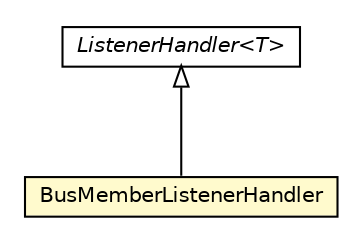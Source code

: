 #!/usr/local/bin/dot
#
# Class diagram 
# Generated by UMLGraph version R5_6-24-gf6e263 (http://www.umlgraph.org/)
#

digraph G {
	edge [fontname="Helvetica",fontsize=10,labelfontname="Helvetica",labelfontsize=10];
	node [fontname="Helvetica",fontsize=10,shape=plaintext];
	nodesep=0.25;
	ranksep=0.5;
	// org.universAAL.middleware.managers.distributedmw.impl.BusMemberListenerHandler
	c139857 [label=<<table title="org.universAAL.middleware.managers.distributedmw.impl.BusMemberListenerHandler" border="0" cellborder="1" cellspacing="0" cellpadding="2" port="p" bgcolor="lemonChiffon" href="./BusMemberListenerHandler.html">
		<tr><td><table border="0" cellspacing="0" cellpadding="1">
<tr><td align="center" balign="center"> BusMemberListenerHandler </td></tr>
		</table></td></tr>
		</table>>, URL="./BusMemberListenerHandler.html", fontname="Helvetica", fontcolor="black", fontsize=10.0];
	// org.universAAL.middleware.managers.distributedmw.impl.ListenerHandler<T>
	c139864 [label=<<table title="org.universAAL.middleware.managers.distributedmw.impl.ListenerHandler" border="0" cellborder="1" cellspacing="0" cellpadding="2" port="p" href="./ListenerHandler.html">
		<tr><td><table border="0" cellspacing="0" cellpadding="1">
<tr><td align="center" balign="center"><font face="Helvetica-Oblique"> ListenerHandler&lt;T&gt; </font></td></tr>
		</table></td></tr>
		</table>>, URL="./ListenerHandler.html", fontname="Helvetica", fontcolor="black", fontsize=10.0];
	//org.universAAL.middleware.managers.distributedmw.impl.BusMemberListenerHandler extends org.universAAL.middleware.managers.distributedmw.impl.ListenerHandler<org.universAAL.middleware.managers.distributedmw.api.DistributedBusMemberListener>
	c139864:p -> c139857:p [dir=back,arrowtail=empty];
}

